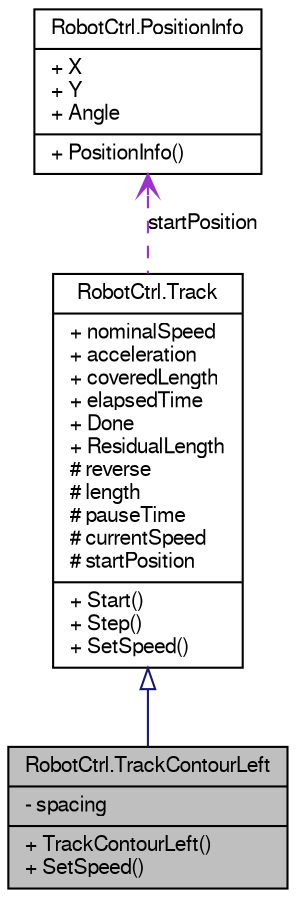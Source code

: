 digraph G
{
  edge [fontname="FreeSans",fontsize="10",labelfontname="FreeSans",labelfontsize="10"];
  node [fontname="FreeSans",fontsize="10",shape=record];
  Node1 [label="{RobotCtrl.TrackContourLeft\n|- spacing\l|+ TrackContourLeft()\l+ SetSpeed()\l}",height=0.2,width=0.4,color="black", fillcolor="grey75", style="filled" fontcolor="black"];
  Node2 -> Node1 [dir=back,color="midnightblue",fontsize="10",style="solid",arrowtail="empty"];
  Node2 [label="{RobotCtrl.Track\n|+ nominalSpeed\l+ acceleration\l+ coveredLength\l+ elapsedTime\l+ Done\l+ ResidualLength\l# reverse\l# length\l# pauseTime\l# currentSpeed\l# startPosition\l|+ Start()\l+ Step()\l+ SetSpeed()\l}",height=0.2,width=0.4,color="black", fillcolor="white", style="filled",URL="$class_robot_ctrl_1_1_track.html",tooltip="Klasse Track, dient als Basis f&uuml;r eine Strecke."];
  Node3 -> Node2 [dir=back,color="darkorchid3",fontsize="10",style="dashed",label="startPosition",arrowtail="open"];
  Node3 [label="{RobotCtrl.PositionInfo\n|+ X\l+ Y\l+ Angle\l|+ PositionInfo()\l}",height=0.2,width=0.4,color="black", fillcolor="white", style="filled",URL="$struct_robot_ctrl_1_1_position_info.html",tooltip="Sturct PositionInfo enth&auml;lt Koordinaten."];
}
